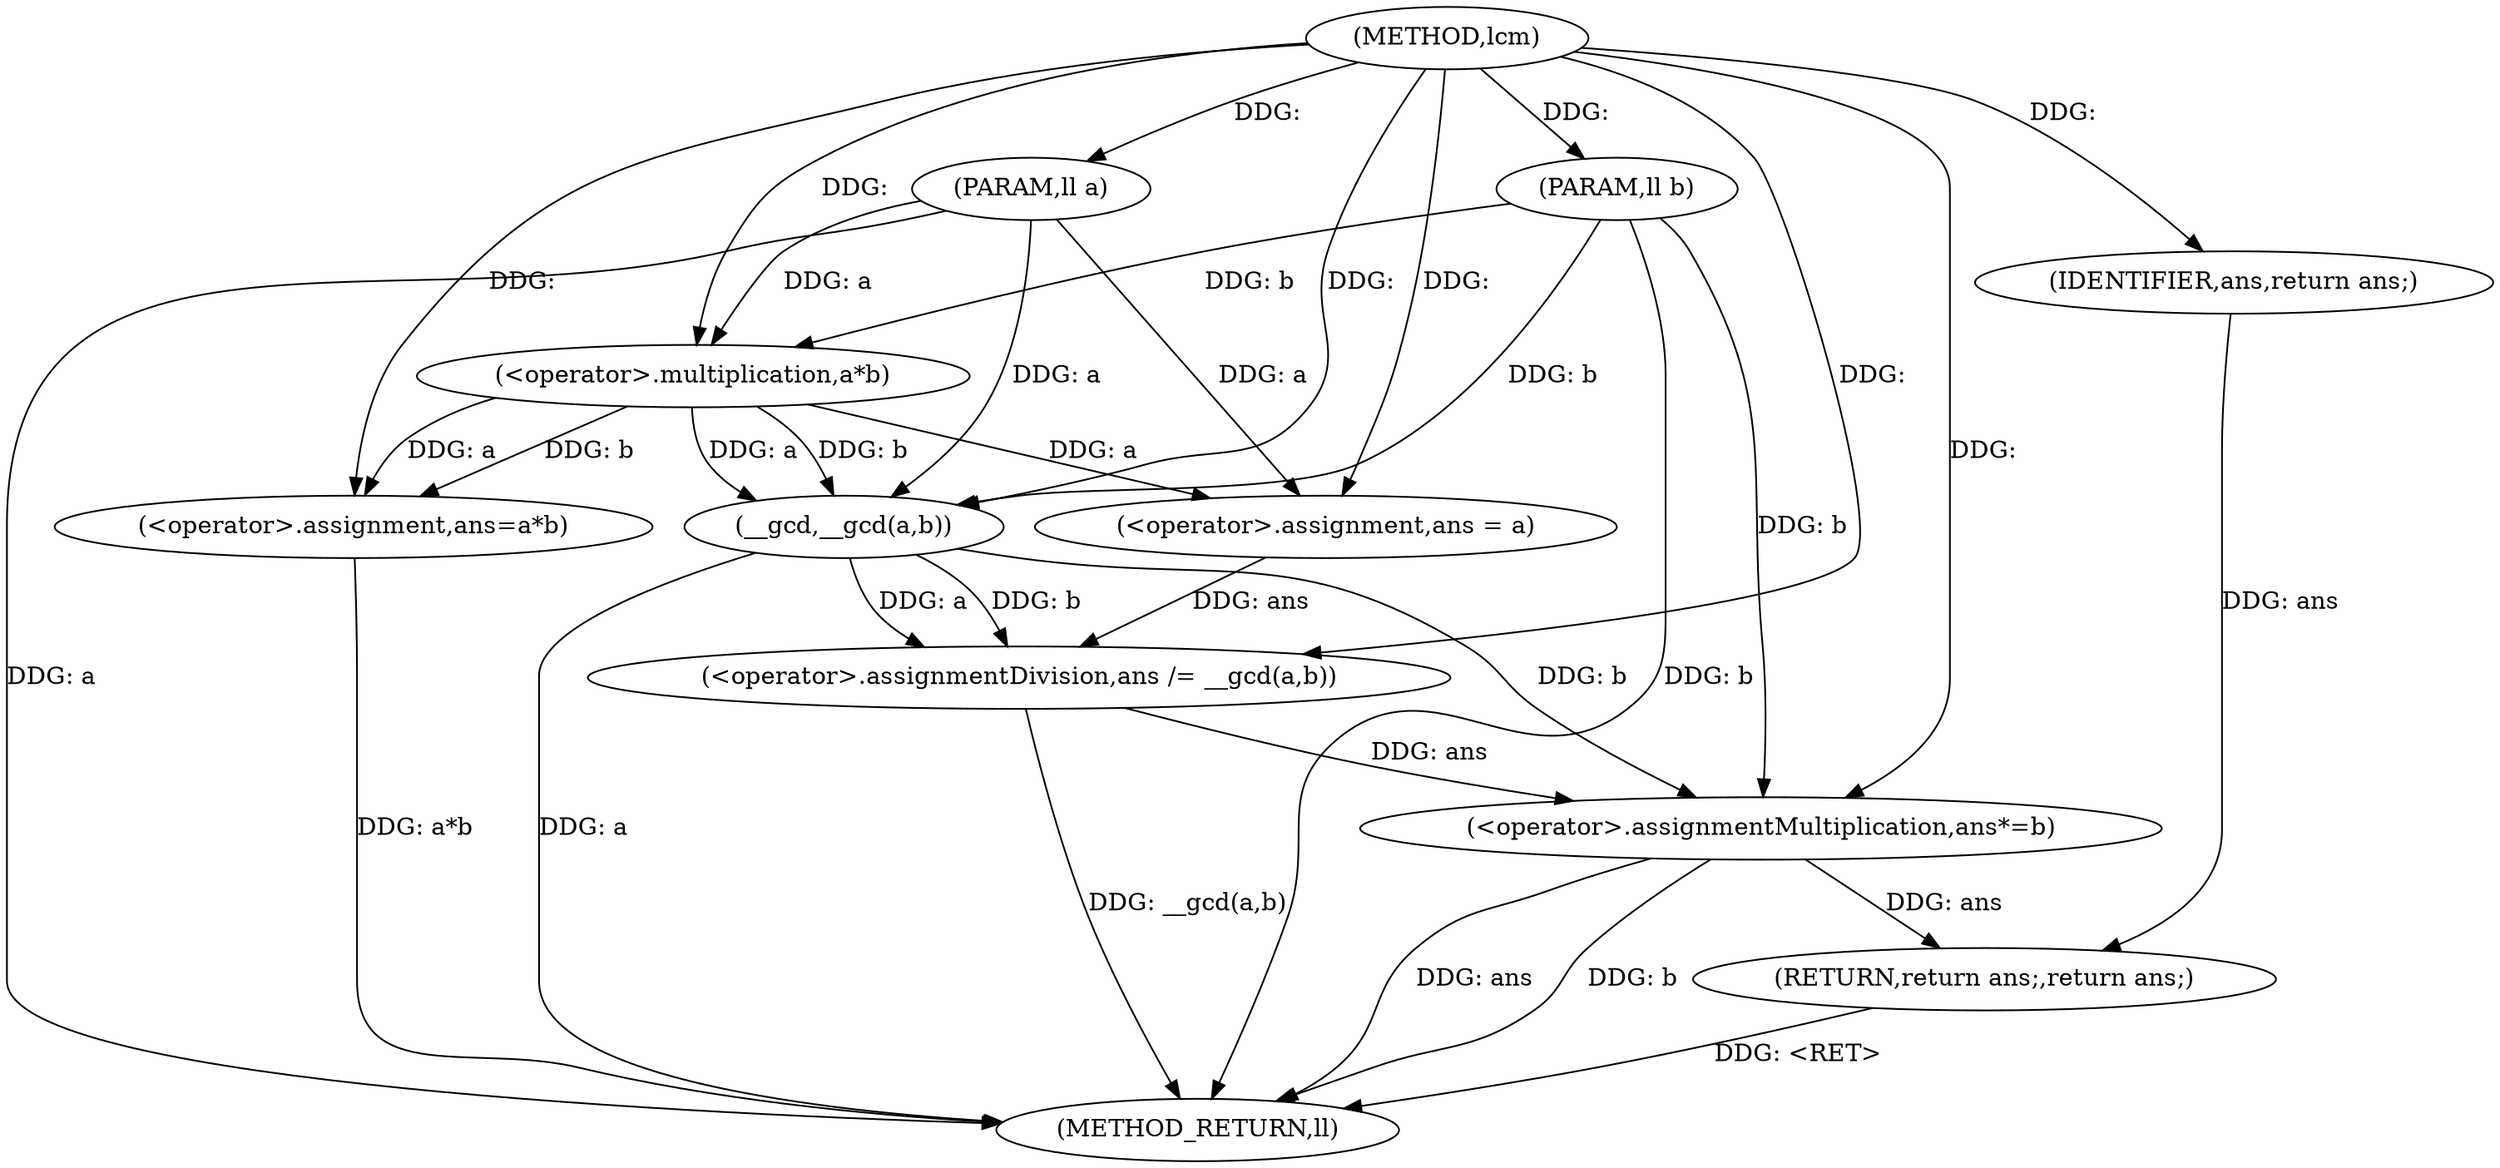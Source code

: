 digraph "lcm" {  
"1000191" [label = "(METHOD,lcm)" ]
"1000214" [label = "(METHOD_RETURN,ll)" ]
"1000192" [label = "(PARAM,ll a)" ]
"1000193" [label = "(PARAM,ll b)" ]
"1000196" [label = "(<operator>.assignment,ans=a*b)" ]
"1000201" [label = "(<operator>.assignment,ans = a)" ]
"1000204" [label = "(<operator>.assignmentDivision,ans /= __gcd(a,b))" ]
"1000209" [label = "(<operator>.assignmentMultiplication,ans*=b)" ]
"1000212" [label = "(RETURN,return ans;,return ans;)" ]
"1000213" [label = "(IDENTIFIER,ans,return ans;)" ]
"1000198" [label = "(<operator>.multiplication,a*b)" ]
"1000206" [label = "(__gcd,__gcd(a,b))" ]
  "1000212" -> "1000214"  [ label = "DDG: <RET>"] 
  "1000192" -> "1000214"  [ label = "DDG: a"] 
  "1000193" -> "1000214"  [ label = "DDG: b"] 
  "1000196" -> "1000214"  [ label = "DDG: a*b"] 
  "1000206" -> "1000214"  [ label = "DDG: a"] 
  "1000204" -> "1000214"  [ label = "DDG: __gcd(a,b)"] 
  "1000209" -> "1000214"  [ label = "DDG: ans"] 
  "1000209" -> "1000214"  [ label = "DDG: b"] 
  "1000191" -> "1000192"  [ label = "DDG: "] 
  "1000191" -> "1000193"  [ label = "DDG: "] 
  "1000198" -> "1000196"  [ label = "DDG: b"] 
  "1000198" -> "1000196"  [ label = "DDG: a"] 
  "1000198" -> "1000201"  [ label = "DDG: a"] 
  "1000192" -> "1000201"  [ label = "DDG: a"] 
  "1000191" -> "1000201"  [ label = "DDG: "] 
  "1000206" -> "1000204"  [ label = "DDG: a"] 
  "1000206" -> "1000204"  [ label = "DDG: b"] 
  "1000206" -> "1000209"  [ label = "DDG: b"] 
  "1000193" -> "1000209"  [ label = "DDG: b"] 
  "1000191" -> "1000209"  [ label = "DDG: "] 
  "1000213" -> "1000212"  [ label = "DDG: ans"] 
  "1000209" -> "1000212"  [ label = "DDG: ans"] 
  "1000191" -> "1000196"  [ label = "DDG: "] 
  "1000201" -> "1000204"  [ label = "DDG: ans"] 
  "1000191" -> "1000204"  [ label = "DDG: "] 
  "1000204" -> "1000209"  [ label = "DDG: ans"] 
  "1000191" -> "1000213"  [ label = "DDG: "] 
  "1000192" -> "1000198"  [ label = "DDG: a"] 
  "1000191" -> "1000198"  [ label = "DDG: "] 
  "1000193" -> "1000198"  [ label = "DDG: b"] 
  "1000192" -> "1000206"  [ label = "DDG: a"] 
  "1000191" -> "1000206"  [ label = "DDG: "] 
  "1000198" -> "1000206"  [ label = "DDG: a"] 
  "1000198" -> "1000206"  [ label = "DDG: b"] 
  "1000193" -> "1000206"  [ label = "DDG: b"] 
}
